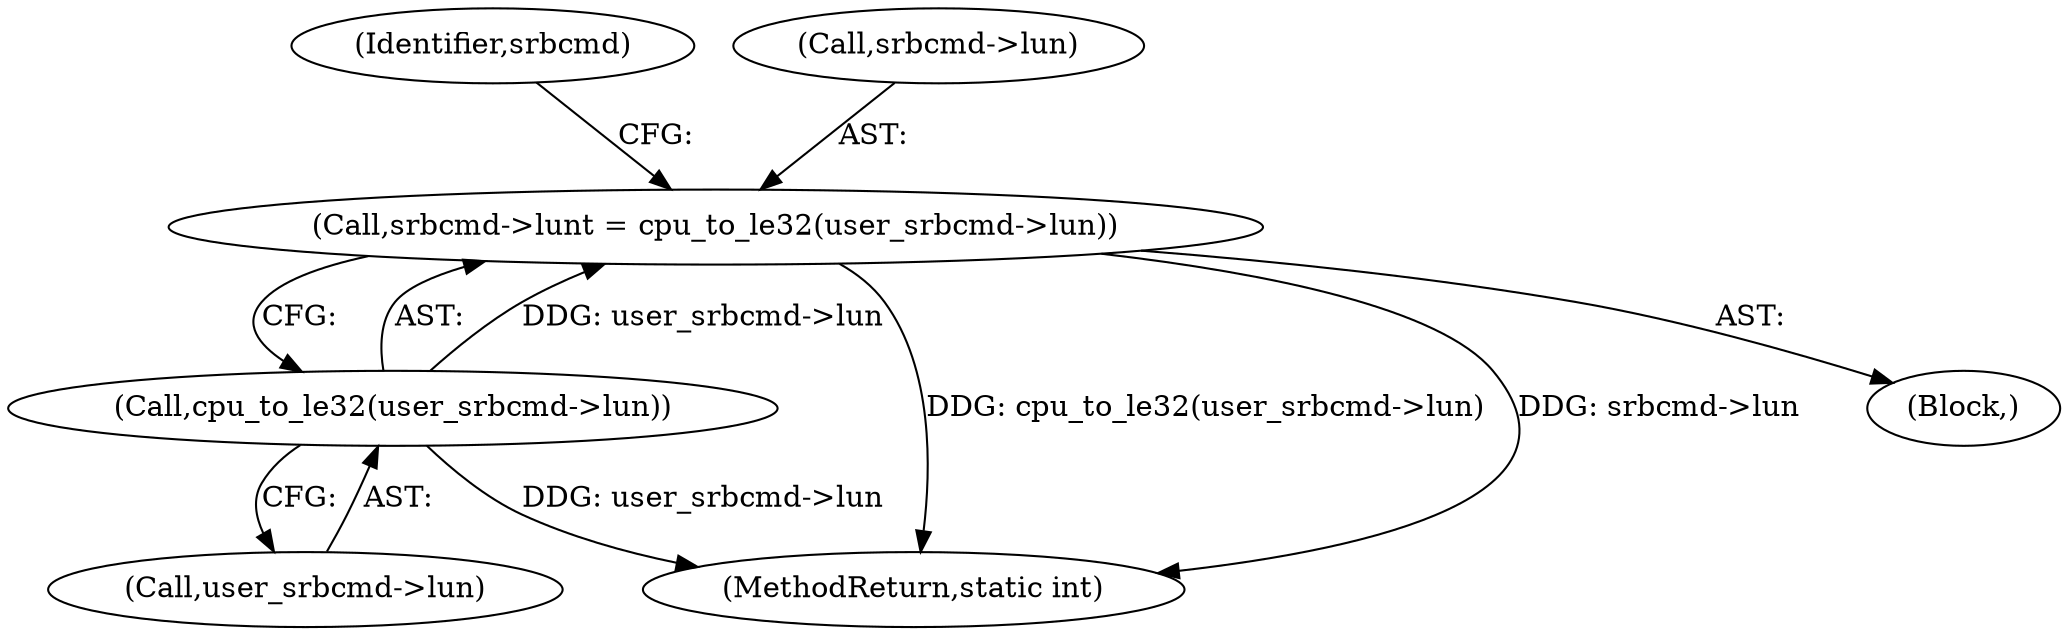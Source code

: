digraph "0_linux_b4789b8e6be3151a955ade74872822f30e8cd914@pointer" {
"1000301" [label="(Call,srbcmd->lun\t = cpu_to_le32(user_srbcmd->lun))"];
"1000305" [label="(Call,cpu_to_le32(user_srbcmd->lun))"];
"1000311" [label="(Identifier,srbcmd)"];
"1000301" [label="(Call,srbcmd->lun\t = cpu_to_le32(user_srbcmd->lun))"];
"1000306" [label="(Call,user_srbcmd->lun)"];
"1000302" [label="(Call,srbcmd->lun)"];
"1001477" [label="(MethodReturn,static int)"];
"1000305" [label="(Call,cpu_to_le32(user_srbcmd->lun))"];
"1000118" [label="(Block,)"];
"1000301" -> "1000118"  [label="AST: "];
"1000301" -> "1000305"  [label="CFG: "];
"1000302" -> "1000301"  [label="AST: "];
"1000305" -> "1000301"  [label="AST: "];
"1000311" -> "1000301"  [label="CFG: "];
"1000301" -> "1001477"  [label="DDG: cpu_to_le32(user_srbcmd->lun)"];
"1000301" -> "1001477"  [label="DDG: srbcmd->lun"];
"1000305" -> "1000301"  [label="DDG: user_srbcmd->lun"];
"1000305" -> "1000306"  [label="CFG: "];
"1000306" -> "1000305"  [label="AST: "];
"1000305" -> "1001477"  [label="DDG: user_srbcmd->lun"];
}
